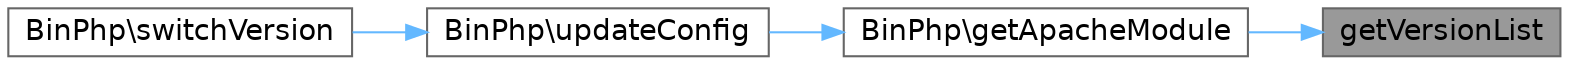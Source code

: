 digraph "getVersionList"
{
 // LATEX_PDF_SIZE
  bgcolor="transparent";
  edge [fontname=Helvetica,fontsize=14,labelfontname=Helvetica,labelfontsize=14];
  node [fontname=Helvetica,fontsize=14,shape=box,height=0.2,width=0.4];
  rankdir="RL";
  Node1 [id="Node000001",label="getVersionList",height=0.2,width=0.4,color="gray40", fillcolor="grey60", style="filled", fontcolor="black",tooltip=" "];
  Node1 -> Node2 [id="edge1_Node000001_Node000002",dir="back",color="steelblue1",style="solid",tooltip=" "];
  Node2 [id="Node000002",label="BinPhp\\getApacheModule",height=0.2,width=0.4,color="grey40", fillcolor="white", style="filled",URL="$dc/db3/classBinPhp.html#aaaf512f540666f7c6796494ed6689fb7",tooltip=" "];
  Node2 -> Node3 [id="edge2_Node000002_Node000003",dir="back",color="steelblue1",style="solid",tooltip=" "];
  Node3 [id="Node000003",label="BinPhp\\updateConfig",height=0.2,width=0.4,color="grey40", fillcolor="white", style="filled",URL="$dc/db3/classBinPhp.html#a4ca4942bd159e981d98bae05e134855d",tooltip=" "];
  Node3 -> Node4 [id="edge3_Node000003_Node000004",dir="back",color="steelblue1",style="solid",tooltip=" "];
  Node4 [id="Node000004",label="BinPhp\\switchVersion",height=0.2,width=0.4,color="grey40", fillcolor="white", style="filled",URL="$dc/db3/classBinPhp.html#a5f33c33705dd268ad4799ceeacc8eec3",tooltip=" "];
}
